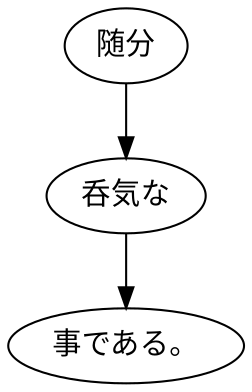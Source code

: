 digraph graph2206 {
	node0 [label="随分"];
	node1 [label="呑気な"];
	node2 [label="事である。"];
	node0 -> node1;
	node1 -> node2;
}

